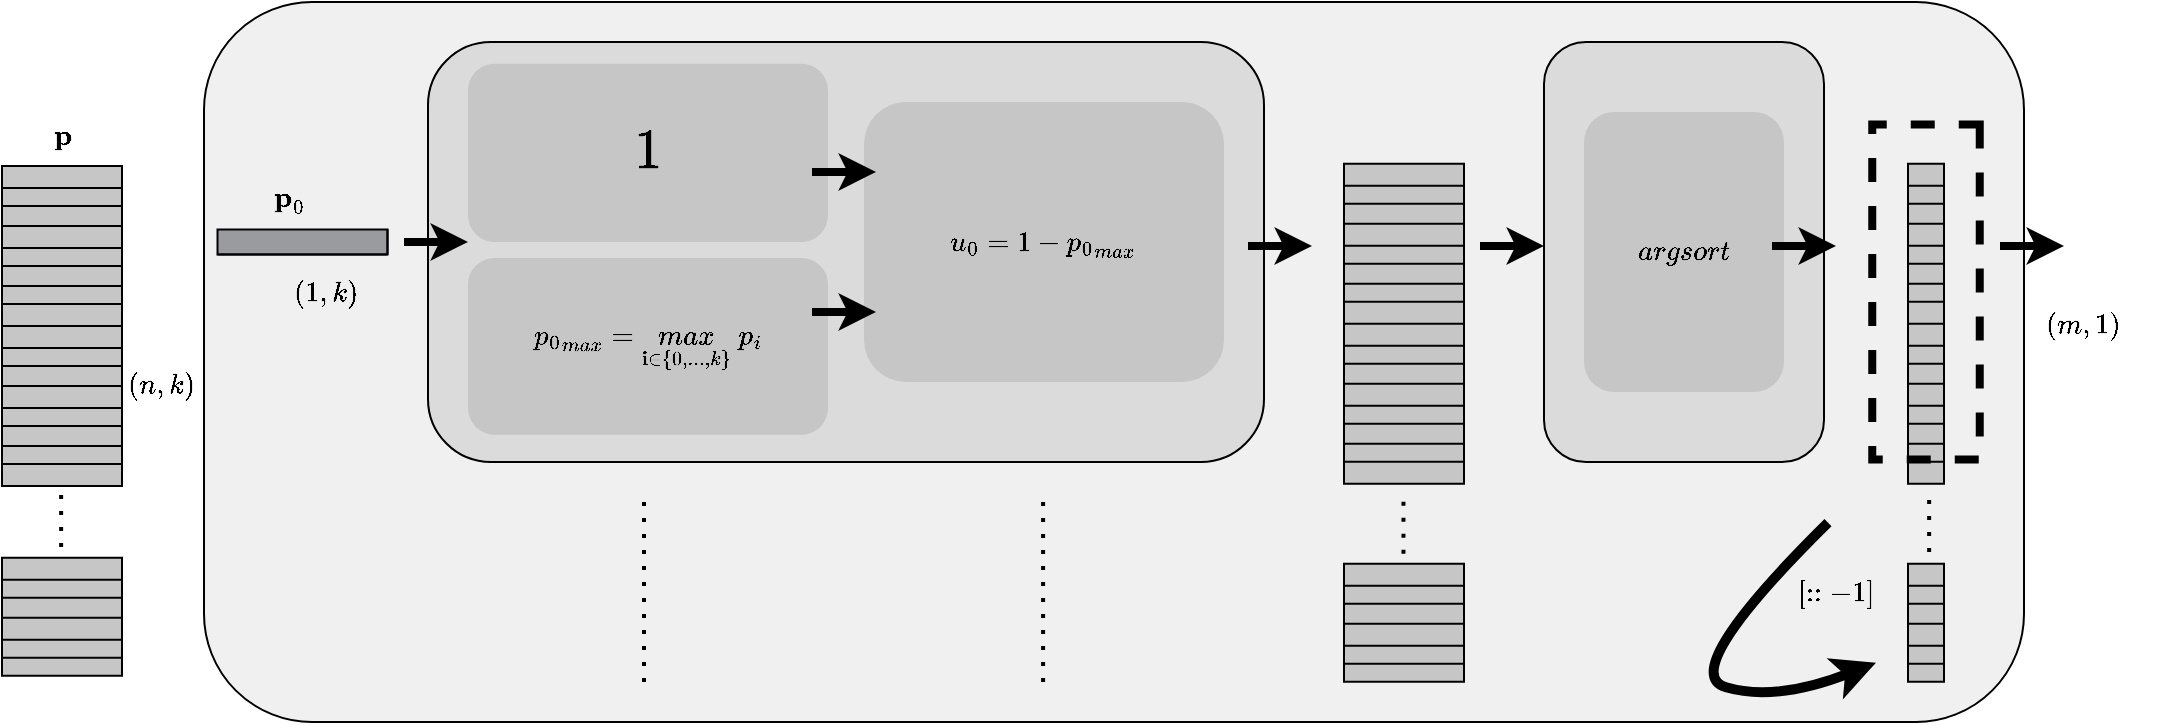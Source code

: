 <mxfile version="24.8.4">
  <diagram name="Page-1" id="ykp_BIXuBFZgbCZ1GwIz">
    <mxGraphModel dx="2135" dy="134" grid="1" gridSize="10" guides="1" tooltips="1" connect="1" arrows="1" fold="1" page="1" pageScale="1" pageWidth="100" pageHeight="200" math="1" shadow="0">
      <root>
        <mxCell id="0" />
        <mxCell id="1" parent="0" />
        <mxCell id="WDnY_UIXsADcIeX3w84D-1" value="" style="rounded=1;whiteSpace=wrap;html=1;strokeWidth=1;fillColor=#F0F0F0;fontColor=#333333;strokeColor=#000000;" vertex="1" parent="1">
          <mxGeometry x="-936" y="410" width="910" height="360" as="geometry" />
        </mxCell>
        <mxCell id="WDnY_UIXsADcIeX3w84D-2" value="" style="rounded=1;whiteSpace=wrap;html=1;fillColor=#C6C6C7;rotation=0;strokeColor=none;" vertex="1" parent="1">
          <mxGeometry x="-816" y="440" width="202" height="190" as="geometry" />
        </mxCell>
        <mxCell id="WDnY_UIXsADcIeX3w84D-3" value="" style="rounded=1;whiteSpace=wrap;html=1;strokeWidth=1;fillColor=#DBDBDB;" vertex="1" parent="1">
          <mxGeometry x="-824" y="430" width="418" height="210" as="geometry" />
        </mxCell>
        <mxCell id="WDnY_UIXsADcIeX3w84D-4" value="" style="shape=cube;whiteSpace=wrap;html=1;boundedLbl=1;backgroundOutline=1;darkOpacity=0.05;darkOpacity2=0.1;size=0;flipH=1;fillColor=#9A9B9E;rotation=90;" vertex="1" parent="1">
          <mxGeometry x="-893" y="487.5" width="12.5" height="85" as="geometry" />
        </mxCell>
        <mxCell id="WDnY_UIXsADcIeX3w84D-5" value="&lt;font style=&quot;font-size: 12px;&quot;&gt;$$(1,k)$$&lt;/font&gt;" style="text;whiteSpace=wrap;html=1;" vertex="1" parent="1">
          <mxGeometry x="-893" y="530" width="40" height="50" as="geometry" />
        </mxCell>
        <mxCell id="WDnY_UIXsADcIeX3w84D-6" value="&lt;font style=&quot;font-size: 24px;&quot;&gt;$$1$$&lt;/font&gt;" style="rounded=1;whiteSpace=wrap;html=1;fillColor=#C6C6C7;rotation=0;strokeColor=none;" vertex="1" parent="1">
          <mxGeometry x="-804" y="440.82" width="180" height="89.18" as="geometry" />
        </mxCell>
        <mxCell id="WDnY_UIXsADcIeX3w84D-7" value="&lt;font style=&quot;font-size: 12px;&quot;&gt;$$\textbf{p}_0$$&lt;/font&gt;" style="text;whiteSpace=wrap;html=1;" vertex="1" parent="1">
          <mxGeometry x="-903.29" y="482" width="20.29" height="40" as="geometry" />
        </mxCell>
        <mxCell id="WDnY_UIXsADcIeX3w84D-8" value="$${p_0}_{max} = \underset{\textbf{i} \in \{0,...,k\}}{max} \hspace{1mm} p_i$$" style="rounded=1;whiteSpace=wrap;html=1;fillColor=#C6C6C7;rotation=0;strokeColor=none;" vertex="1" parent="1">
          <mxGeometry x="-804" y="538" width="180" height="88.36" as="geometry" />
        </mxCell>
        <mxCell id="WDnY_UIXsADcIeX3w84D-9" value="$$u_0 = 1 - {p_0}_{max}$$ " style="rounded=1;whiteSpace=wrap;html=1;fillColor=#C6C6C7;rotation=0;strokeColor=none;" vertex="1" parent="1">
          <mxGeometry x="-606" y="460" width="180" height="140" as="geometry" />
        </mxCell>
        <mxCell id="WDnY_UIXsADcIeX3w84D-10" value="" style="shape=table;startSize=0;container=1;collapsible=0;childLayout=tableLayout;fillColor=#C6C6C7;" vertex="1" parent="1">
          <mxGeometry x="-84" y="490.82" width="18" height="160" as="geometry" />
        </mxCell>
        <mxCell id="WDnY_UIXsADcIeX3w84D-11" value="" style="shape=tableRow;horizontal=0;startSize=0;swimlaneHead=0;swimlaneBody=0;strokeColor=inherit;top=0;left=0;bottom=0;right=0;collapsible=0;dropTarget=0;fillColor=none;points=[[0,0.5],[1,0.5]];portConstraint=eastwest;" vertex="1" parent="WDnY_UIXsADcIeX3w84D-10">
          <mxGeometry width="18" height="11" as="geometry" />
        </mxCell>
        <mxCell id="WDnY_UIXsADcIeX3w84D-12" value="" style="shape=partialRectangle;html=1;whiteSpace=wrap;connectable=0;strokeColor=inherit;overflow=hidden;fillColor=none;top=0;left=0;bottom=0;right=0;pointerEvents=1;" vertex="1" parent="WDnY_UIXsADcIeX3w84D-11">
          <mxGeometry width="18" height="11" as="geometry">
            <mxRectangle width="18" height="11" as="alternateBounds" />
          </mxGeometry>
        </mxCell>
        <mxCell id="WDnY_UIXsADcIeX3w84D-13" value="" style="shape=tableRow;horizontal=0;startSize=0;swimlaneHead=0;swimlaneBody=0;strokeColor=inherit;top=0;left=0;bottom=0;right=0;collapsible=0;dropTarget=0;fillColor=none;points=[[0,0.5],[1,0.5]];portConstraint=eastwest;" vertex="1" parent="WDnY_UIXsADcIeX3w84D-10">
          <mxGeometry y="11" width="18" height="9" as="geometry" />
        </mxCell>
        <mxCell id="WDnY_UIXsADcIeX3w84D-14" value="" style="shape=partialRectangle;html=1;whiteSpace=wrap;connectable=0;strokeColor=inherit;overflow=hidden;fillColor=none;top=0;left=0;bottom=0;right=0;pointerEvents=1;" vertex="1" parent="WDnY_UIXsADcIeX3w84D-13">
          <mxGeometry width="18" height="9" as="geometry">
            <mxRectangle width="18" height="9" as="alternateBounds" />
          </mxGeometry>
        </mxCell>
        <mxCell id="WDnY_UIXsADcIeX3w84D-15" value="" style="shape=tableRow;horizontal=0;startSize=0;swimlaneHead=0;swimlaneBody=0;strokeColor=inherit;top=0;left=0;bottom=0;right=0;collapsible=0;dropTarget=0;fillColor=none;points=[[0,0.5],[1,0.5]];portConstraint=eastwest;" vertex="1" parent="WDnY_UIXsADcIeX3w84D-10">
          <mxGeometry y="20" width="18" height="10" as="geometry" />
        </mxCell>
        <mxCell id="WDnY_UIXsADcIeX3w84D-16" value="" style="shape=partialRectangle;html=1;whiteSpace=wrap;connectable=0;strokeColor=inherit;overflow=hidden;fillColor=none;top=0;left=0;bottom=0;right=0;pointerEvents=1;" vertex="1" parent="WDnY_UIXsADcIeX3w84D-15">
          <mxGeometry width="18" height="10" as="geometry">
            <mxRectangle width="18" height="10" as="alternateBounds" />
          </mxGeometry>
        </mxCell>
        <mxCell id="WDnY_UIXsADcIeX3w84D-17" value="" style="shape=tableRow;horizontal=0;startSize=0;swimlaneHead=0;swimlaneBody=0;strokeColor=inherit;top=0;left=0;bottom=0;right=0;collapsible=0;dropTarget=0;fillColor=none;points=[[0,0.5],[1,0.5]];portConstraint=eastwest;" vertex="1" parent="WDnY_UIXsADcIeX3w84D-10">
          <mxGeometry y="30" width="18" height="11" as="geometry" />
        </mxCell>
        <mxCell id="WDnY_UIXsADcIeX3w84D-18" value="" style="shape=partialRectangle;html=1;whiteSpace=wrap;connectable=0;strokeColor=inherit;overflow=hidden;fillColor=none;top=0;left=0;bottom=0;right=0;pointerEvents=1;" vertex="1" parent="WDnY_UIXsADcIeX3w84D-17">
          <mxGeometry width="18" height="11" as="geometry">
            <mxRectangle width="18" height="11" as="alternateBounds" />
          </mxGeometry>
        </mxCell>
        <mxCell id="WDnY_UIXsADcIeX3w84D-19" value="" style="shape=tableRow;horizontal=0;startSize=0;swimlaneHead=0;swimlaneBody=0;strokeColor=inherit;top=0;left=0;bottom=0;right=0;collapsible=0;dropTarget=0;fillColor=none;points=[[0,0.5],[1,0.5]];portConstraint=eastwest;" vertex="1" parent="WDnY_UIXsADcIeX3w84D-10">
          <mxGeometry y="41" width="18" height="9" as="geometry" />
        </mxCell>
        <mxCell id="WDnY_UIXsADcIeX3w84D-20" value="" style="shape=partialRectangle;html=1;whiteSpace=wrap;connectable=0;strokeColor=inherit;overflow=hidden;fillColor=none;top=0;left=0;bottom=0;right=0;pointerEvents=1;" vertex="1" parent="WDnY_UIXsADcIeX3w84D-19">
          <mxGeometry width="18" height="9" as="geometry">
            <mxRectangle width="18" height="9" as="alternateBounds" />
          </mxGeometry>
        </mxCell>
        <mxCell id="WDnY_UIXsADcIeX3w84D-21" value="" style="shape=tableRow;horizontal=0;startSize=0;swimlaneHead=0;swimlaneBody=0;strokeColor=inherit;top=0;left=0;bottom=0;right=0;collapsible=0;dropTarget=0;fillColor=none;points=[[0,0.5],[1,0.5]];portConstraint=eastwest;" vertex="1" parent="WDnY_UIXsADcIeX3w84D-10">
          <mxGeometry y="50" width="18" height="10" as="geometry" />
        </mxCell>
        <mxCell id="WDnY_UIXsADcIeX3w84D-22" value="" style="shape=partialRectangle;html=1;whiteSpace=wrap;connectable=0;strokeColor=inherit;overflow=hidden;fillColor=none;top=0;left=0;bottom=0;right=0;pointerEvents=1;" vertex="1" parent="WDnY_UIXsADcIeX3w84D-21">
          <mxGeometry width="18" height="10" as="geometry">
            <mxRectangle width="18" height="10" as="alternateBounds" />
          </mxGeometry>
        </mxCell>
        <mxCell id="WDnY_UIXsADcIeX3w84D-23" value="" style="shape=tableRow;horizontal=0;startSize=0;swimlaneHead=0;swimlaneBody=0;strokeColor=inherit;top=0;left=0;bottom=0;right=0;collapsible=0;dropTarget=0;fillColor=none;points=[[0,0.5],[1,0.5]];portConstraint=eastwest;" vertex="1" parent="WDnY_UIXsADcIeX3w84D-10">
          <mxGeometry y="60" width="18" height="9" as="geometry" />
        </mxCell>
        <mxCell id="WDnY_UIXsADcIeX3w84D-24" value="" style="shape=partialRectangle;html=1;whiteSpace=wrap;connectable=0;strokeColor=inherit;overflow=hidden;fillColor=none;top=0;left=0;bottom=0;right=0;pointerEvents=1;" vertex="1" parent="WDnY_UIXsADcIeX3w84D-23">
          <mxGeometry width="18" height="9" as="geometry">
            <mxRectangle width="18" height="9" as="alternateBounds" />
          </mxGeometry>
        </mxCell>
        <mxCell id="WDnY_UIXsADcIeX3w84D-25" value="" style="shape=tableRow;horizontal=0;startSize=0;swimlaneHead=0;swimlaneBody=0;strokeColor=inherit;top=0;left=0;bottom=0;right=0;collapsible=0;dropTarget=0;fillColor=none;points=[[0,0.5],[1,0.5]];portConstraint=eastwest;" vertex="1" parent="WDnY_UIXsADcIeX3w84D-10">
          <mxGeometry y="69" width="18" height="11" as="geometry" />
        </mxCell>
        <mxCell id="WDnY_UIXsADcIeX3w84D-26" value="" style="shape=partialRectangle;html=1;whiteSpace=wrap;connectable=0;strokeColor=inherit;overflow=hidden;fillColor=none;top=0;left=0;bottom=0;right=0;pointerEvents=1;" vertex="1" parent="WDnY_UIXsADcIeX3w84D-25">
          <mxGeometry width="18" height="11" as="geometry">
            <mxRectangle width="18" height="11" as="alternateBounds" />
          </mxGeometry>
        </mxCell>
        <mxCell id="WDnY_UIXsADcIeX3w84D-27" value="" style="shape=tableRow;horizontal=0;startSize=0;swimlaneHead=0;swimlaneBody=0;strokeColor=inherit;top=0;left=0;bottom=0;right=0;collapsible=0;dropTarget=0;fillColor=none;points=[[0,0.5],[1,0.5]];portConstraint=eastwest;" vertex="1" parent="WDnY_UIXsADcIeX3w84D-10">
          <mxGeometry y="80" width="18" height="11" as="geometry" />
        </mxCell>
        <mxCell id="WDnY_UIXsADcIeX3w84D-28" value="" style="shape=partialRectangle;html=1;whiteSpace=wrap;connectable=0;strokeColor=inherit;overflow=hidden;fillColor=none;top=0;left=0;bottom=0;right=0;pointerEvents=1;" vertex="1" parent="WDnY_UIXsADcIeX3w84D-27">
          <mxGeometry width="18" height="11" as="geometry">
            <mxRectangle width="18" height="11" as="alternateBounds" />
          </mxGeometry>
        </mxCell>
        <mxCell id="WDnY_UIXsADcIeX3w84D-29" value="" style="shape=tableRow;horizontal=0;startSize=0;swimlaneHead=0;swimlaneBody=0;strokeColor=inherit;top=0;left=0;bottom=0;right=0;collapsible=0;dropTarget=0;fillColor=none;points=[[0,0.5],[1,0.5]];portConstraint=eastwest;" vertex="1" parent="WDnY_UIXsADcIeX3w84D-10">
          <mxGeometry y="91" width="18" height="9" as="geometry" />
        </mxCell>
        <mxCell id="WDnY_UIXsADcIeX3w84D-30" value="" style="shape=partialRectangle;html=1;whiteSpace=wrap;connectable=0;strokeColor=inherit;overflow=hidden;fillColor=none;top=0;left=0;bottom=0;right=0;pointerEvents=1;" vertex="1" parent="WDnY_UIXsADcIeX3w84D-29">
          <mxGeometry width="18" height="9" as="geometry">
            <mxRectangle width="18" height="9" as="alternateBounds" />
          </mxGeometry>
        </mxCell>
        <mxCell id="WDnY_UIXsADcIeX3w84D-31" value="" style="shape=tableRow;horizontal=0;startSize=0;swimlaneHead=0;swimlaneBody=0;strokeColor=inherit;top=0;left=0;bottom=0;right=0;collapsible=0;dropTarget=0;fillColor=none;points=[[0,0.5],[1,0.5]];portConstraint=eastwest;" vertex="1" parent="WDnY_UIXsADcIeX3w84D-10">
          <mxGeometry y="100" width="18" height="10" as="geometry" />
        </mxCell>
        <mxCell id="WDnY_UIXsADcIeX3w84D-32" value="" style="shape=partialRectangle;html=1;whiteSpace=wrap;connectable=0;strokeColor=inherit;overflow=hidden;fillColor=none;top=0;left=0;bottom=0;right=0;pointerEvents=1;" vertex="1" parent="WDnY_UIXsADcIeX3w84D-31">
          <mxGeometry width="18" height="10" as="geometry">
            <mxRectangle width="18" height="10" as="alternateBounds" />
          </mxGeometry>
        </mxCell>
        <mxCell id="WDnY_UIXsADcIeX3w84D-33" value="" style="shape=tableRow;horizontal=0;startSize=0;swimlaneHead=0;swimlaneBody=0;strokeColor=inherit;top=0;left=0;bottom=0;right=0;collapsible=0;dropTarget=0;fillColor=none;points=[[0,0.5],[1,0.5]];portConstraint=eastwest;" vertex="1" parent="WDnY_UIXsADcIeX3w84D-10">
          <mxGeometry y="110" width="18" height="11" as="geometry" />
        </mxCell>
        <mxCell id="WDnY_UIXsADcIeX3w84D-34" value="" style="shape=partialRectangle;html=1;whiteSpace=wrap;connectable=0;strokeColor=inherit;overflow=hidden;fillColor=none;top=0;left=0;bottom=0;right=0;pointerEvents=1;" vertex="1" parent="WDnY_UIXsADcIeX3w84D-33">
          <mxGeometry width="18" height="11" as="geometry">
            <mxRectangle width="18" height="11" as="alternateBounds" />
          </mxGeometry>
        </mxCell>
        <mxCell id="WDnY_UIXsADcIeX3w84D-35" value="" style="shape=tableRow;horizontal=0;startSize=0;swimlaneHead=0;swimlaneBody=0;strokeColor=inherit;top=0;left=0;bottom=0;right=0;collapsible=0;dropTarget=0;fillColor=none;points=[[0,0.5],[1,0.5]];portConstraint=eastwest;" vertex="1" parent="WDnY_UIXsADcIeX3w84D-10">
          <mxGeometry y="121" width="18" height="9" as="geometry" />
        </mxCell>
        <mxCell id="WDnY_UIXsADcIeX3w84D-36" value="" style="shape=partialRectangle;html=1;whiteSpace=wrap;connectable=0;strokeColor=inherit;overflow=hidden;fillColor=none;top=0;left=0;bottom=0;right=0;pointerEvents=1;" vertex="1" parent="WDnY_UIXsADcIeX3w84D-35">
          <mxGeometry width="18" height="9" as="geometry">
            <mxRectangle width="18" height="9" as="alternateBounds" />
          </mxGeometry>
        </mxCell>
        <mxCell id="WDnY_UIXsADcIeX3w84D-37" value="" style="shape=tableRow;horizontal=0;startSize=0;swimlaneHead=0;swimlaneBody=0;strokeColor=inherit;top=0;left=0;bottom=0;right=0;collapsible=0;dropTarget=0;fillColor=none;points=[[0,0.5],[1,0.5]];portConstraint=eastwest;" vertex="1" parent="WDnY_UIXsADcIeX3w84D-10">
          <mxGeometry y="130" width="18" height="10" as="geometry" />
        </mxCell>
        <mxCell id="WDnY_UIXsADcIeX3w84D-38" value="" style="shape=partialRectangle;html=1;whiteSpace=wrap;connectable=0;strokeColor=inherit;overflow=hidden;fillColor=none;top=0;left=0;bottom=0;right=0;pointerEvents=1;" vertex="1" parent="WDnY_UIXsADcIeX3w84D-37">
          <mxGeometry width="18" height="10" as="geometry">
            <mxRectangle width="18" height="10" as="alternateBounds" />
          </mxGeometry>
        </mxCell>
        <mxCell id="WDnY_UIXsADcIeX3w84D-39" value="" style="shape=tableRow;horizontal=0;startSize=0;swimlaneHead=0;swimlaneBody=0;strokeColor=inherit;top=0;left=0;bottom=0;right=0;collapsible=0;dropTarget=0;fillColor=none;points=[[0,0.5],[1,0.5]];portConstraint=eastwest;" vertex="1" parent="WDnY_UIXsADcIeX3w84D-10">
          <mxGeometry y="140" width="18" height="9" as="geometry" />
        </mxCell>
        <mxCell id="WDnY_UIXsADcIeX3w84D-40" value="" style="shape=partialRectangle;html=1;whiteSpace=wrap;connectable=0;strokeColor=inherit;overflow=hidden;fillColor=none;top=0;left=0;bottom=0;right=0;pointerEvents=1;" vertex="1" parent="WDnY_UIXsADcIeX3w84D-39">
          <mxGeometry width="18" height="9" as="geometry">
            <mxRectangle width="18" height="9" as="alternateBounds" />
          </mxGeometry>
        </mxCell>
        <mxCell id="WDnY_UIXsADcIeX3w84D-41" value="" style="shape=tableRow;horizontal=0;startSize=0;swimlaneHead=0;swimlaneBody=0;strokeColor=inherit;top=0;left=0;bottom=0;right=0;collapsible=0;dropTarget=0;fillColor=none;points=[[0,0.5],[1,0.5]];portConstraint=eastwest;" vertex="1" parent="WDnY_UIXsADcIeX3w84D-10">
          <mxGeometry y="149" width="18" height="11" as="geometry" />
        </mxCell>
        <mxCell id="WDnY_UIXsADcIeX3w84D-42" value="" style="shape=partialRectangle;html=1;whiteSpace=wrap;connectable=0;strokeColor=inherit;overflow=hidden;fillColor=none;top=0;left=0;bottom=0;right=0;pointerEvents=1;" vertex="1" parent="WDnY_UIXsADcIeX3w84D-41">
          <mxGeometry width="18" height="11" as="geometry">
            <mxRectangle width="18" height="11" as="alternateBounds" />
          </mxGeometry>
        </mxCell>
        <mxCell id="WDnY_UIXsADcIeX3w84D-43" value="" style="endArrow=none;dashed=1;html=1;dashPattern=1 3;strokeWidth=2;rounded=0;" edge="1" parent="1">
          <mxGeometry width="50" height="50" relative="1" as="geometry">
            <mxPoint x="-73.43" y="685" as="sourcePoint" />
            <mxPoint x="-73.43" y="655" as="targetPoint" />
          </mxGeometry>
        </mxCell>
        <mxCell id="WDnY_UIXsADcIeX3w84D-44" value="" style="shape=table;startSize=0;container=1;collapsible=0;childLayout=tableLayout;fillColor=#C6C6C7;" vertex="1" parent="1">
          <mxGeometry x="-366" y="690.82" width="60" height="59" as="geometry" />
        </mxCell>
        <mxCell id="WDnY_UIXsADcIeX3w84D-45" value="" style="shape=tableRow;horizontal=0;startSize=0;swimlaneHead=0;swimlaneBody=0;strokeColor=inherit;top=0;left=0;bottom=0;right=0;collapsible=0;dropTarget=0;fillColor=none;points=[[0,0.5],[1,0.5]];portConstraint=eastwest;" vertex="1" parent="WDnY_UIXsADcIeX3w84D-44">
          <mxGeometry width="60" height="11" as="geometry" />
        </mxCell>
        <mxCell id="WDnY_UIXsADcIeX3w84D-46" value="" style="shape=partialRectangle;html=1;whiteSpace=wrap;connectable=0;strokeColor=inherit;overflow=hidden;fillColor=none;top=0;left=0;bottom=0;right=0;pointerEvents=1;" vertex="1" parent="WDnY_UIXsADcIeX3w84D-45">
          <mxGeometry width="60" height="11" as="geometry">
            <mxRectangle width="60" height="11" as="alternateBounds" />
          </mxGeometry>
        </mxCell>
        <mxCell id="WDnY_UIXsADcIeX3w84D-47" value="" style="shape=tableRow;horizontal=0;startSize=0;swimlaneHead=0;swimlaneBody=0;strokeColor=inherit;top=0;left=0;bottom=0;right=0;collapsible=0;dropTarget=0;fillColor=none;points=[[0,0.5],[1,0.5]];portConstraint=eastwest;" vertex="1" parent="WDnY_UIXsADcIeX3w84D-44">
          <mxGeometry y="11" width="60" height="9" as="geometry" />
        </mxCell>
        <mxCell id="WDnY_UIXsADcIeX3w84D-48" value="" style="shape=partialRectangle;html=1;whiteSpace=wrap;connectable=0;strokeColor=inherit;overflow=hidden;fillColor=none;top=0;left=0;bottom=0;right=0;pointerEvents=1;" vertex="1" parent="WDnY_UIXsADcIeX3w84D-47">
          <mxGeometry width="60" height="9" as="geometry">
            <mxRectangle width="60" height="9" as="alternateBounds" />
          </mxGeometry>
        </mxCell>
        <mxCell id="WDnY_UIXsADcIeX3w84D-49" value="" style="shape=tableRow;horizontal=0;startSize=0;swimlaneHead=0;swimlaneBody=0;strokeColor=inherit;top=0;left=0;bottom=0;right=0;collapsible=0;dropTarget=0;fillColor=none;points=[[0,0.5],[1,0.5]];portConstraint=eastwest;" vertex="1" parent="WDnY_UIXsADcIeX3w84D-44">
          <mxGeometry y="20" width="60" height="10" as="geometry" />
        </mxCell>
        <mxCell id="WDnY_UIXsADcIeX3w84D-50" value="" style="shape=partialRectangle;html=1;whiteSpace=wrap;connectable=0;strokeColor=inherit;overflow=hidden;fillColor=none;top=0;left=0;bottom=0;right=0;pointerEvents=1;" vertex="1" parent="WDnY_UIXsADcIeX3w84D-49">
          <mxGeometry width="60" height="10" as="geometry">
            <mxRectangle width="60" height="10" as="alternateBounds" />
          </mxGeometry>
        </mxCell>
        <mxCell id="WDnY_UIXsADcIeX3w84D-51" value="" style="shape=tableRow;horizontal=0;startSize=0;swimlaneHead=0;swimlaneBody=0;strokeColor=inherit;top=0;left=0;bottom=0;right=0;collapsible=0;dropTarget=0;fillColor=none;points=[[0,0.5],[1,0.5]];portConstraint=eastwest;" vertex="1" parent="WDnY_UIXsADcIeX3w84D-44">
          <mxGeometry y="30" width="60" height="11" as="geometry" />
        </mxCell>
        <mxCell id="WDnY_UIXsADcIeX3w84D-52" value="" style="shape=partialRectangle;html=1;whiteSpace=wrap;connectable=0;strokeColor=inherit;overflow=hidden;fillColor=none;top=0;left=0;bottom=0;right=0;pointerEvents=1;" vertex="1" parent="WDnY_UIXsADcIeX3w84D-51">
          <mxGeometry width="60" height="11" as="geometry">
            <mxRectangle width="60" height="11" as="alternateBounds" />
          </mxGeometry>
        </mxCell>
        <mxCell id="WDnY_UIXsADcIeX3w84D-53" value="" style="shape=tableRow;horizontal=0;startSize=0;swimlaneHead=0;swimlaneBody=0;strokeColor=inherit;top=0;left=0;bottom=0;right=0;collapsible=0;dropTarget=0;fillColor=none;points=[[0,0.5],[1,0.5]];portConstraint=eastwest;" vertex="1" parent="WDnY_UIXsADcIeX3w84D-44">
          <mxGeometry y="41" width="60" height="9" as="geometry" />
        </mxCell>
        <mxCell id="WDnY_UIXsADcIeX3w84D-54" value="" style="shape=partialRectangle;html=1;whiteSpace=wrap;connectable=0;strokeColor=inherit;overflow=hidden;fillColor=none;top=0;left=0;bottom=0;right=0;pointerEvents=1;" vertex="1" parent="WDnY_UIXsADcIeX3w84D-53">
          <mxGeometry width="60" height="9" as="geometry">
            <mxRectangle width="60" height="9" as="alternateBounds" />
          </mxGeometry>
        </mxCell>
        <mxCell id="WDnY_UIXsADcIeX3w84D-55" value="" style="shape=tableRow;horizontal=0;startSize=0;swimlaneHead=0;swimlaneBody=0;strokeColor=inherit;top=0;left=0;bottom=0;right=0;collapsible=0;dropTarget=0;fillColor=none;points=[[0,0.5],[1,0.5]];portConstraint=eastwest;" vertex="1" parent="WDnY_UIXsADcIeX3w84D-44">
          <mxGeometry y="50" width="60" height="9" as="geometry" />
        </mxCell>
        <mxCell id="WDnY_UIXsADcIeX3w84D-56" value="" style="shape=partialRectangle;html=1;whiteSpace=wrap;connectable=0;strokeColor=inherit;overflow=hidden;fillColor=none;top=0;left=0;bottom=0;right=0;pointerEvents=1;" vertex="1" parent="WDnY_UIXsADcIeX3w84D-55">
          <mxGeometry width="60" height="9" as="geometry">
            <mxRectangle width="60" height="9" as="alternateBounds" />
          </mxGeometry>
        </mxCell>
        <mxCell id="WDnY_UIXsADcIeX3w84D-57" value="" style="endArrow=none;dashed=1;html=1;dashPattern=1 3;strokeWidth=2;rounded=0;" edge="1" parent="1">
          <mxGeometry width="50" height="50" relative="1" as="geometry">
            <mxPoint x="-716" y="750" as="sourcePoint" />
            <mxPoint x="-716" y="660" as="targetPoint" />
          </mxGeometry>
        </mxCell>
        <mxCell id="WDnY_UIXsADcIeX3w84D-58" value="" style="endArrow=none;dashed=1;html=1;dashPattern=1 3;strokeWidth=2;rounded=0;" edge="1" parent="1">
          <mxGeometry width="50" height="50" relative="1" as="geometry">
            <mxPoint x="-516.45" y="750" as="sourcePoint" />
            <mxPoint x="-516.45" y="660" as="targetPoint" />
          </mxGeometry>
        </mxCell>
        <mxCell id="WDnY_UIXsADcIeX3w84D-59" value="" style="rounded=1;whiteSpace=wrap;html=1;strokeWidth=1;fillColor=#DBDBDB;" vertex="1" parent="1">
          <mxGeometry x="-266" y="430" width="140" height="210" as="geometry" />
        </mxCell>
        <mxCell id="WDnY_UIXsADcIeX3w84D-60" value="$$argsort$$ " style="rounded=1;whiteSpace=wrap;html=1;fillColor=#C6C6C7;rotation=0;strokeColor=none;" vertex="1" parent="1">
          <mxGeometry x="-246" y="465" width="100" height="140" as="geometry" />
        </mxCell>
        <mxCell id="WDnY_UIXsADcIeX3w84D-61" value="" style="shape=table;startSize=0;container=1;collapsible=0;childLayout=tableLayout;fillColor=#C6C6C7;" vertex="1" parent="1">
          <mxGeometry x="-366" y="490.82" width="60" height="160" as="geometry" />
        </mxCell>
        <mxCell id="WDnY_UIXsADcIeX3w84D-62" value="" style="shape=tableRow;horizontal=0;startSize=0;swimlaneHead=0;swimlaneBody=0;strokeColor=inherit;top=0;left=0;bottom=0;right=0;collapsible=0;dropTarget=0;fillColor=none;points=[[0,0.5],[1,0.5]];portConstraint=eastwest;" vertex="1" parent="WDnY_UIXsADcIeX3w84D-61">
          <mxGeometry width="60" height="11" as="geometry" />
        </mxCell>
        <mxCell id="WDnY_UIXsADcIeX3w84D-63" value="" style="shape=partialRectangle;html=1;whiteSpace=wrap;connectable=0;strokeColor=inherit;overflow=hidden;fillColor=none;top=0;left=0;bottom=0;right=0;pointerEvents=1;" vertex="1" parent="WDnY_UIXsADcIeX3w84D-62">
          <mxGeometry width="60" height="11" as="geometry">
            <mxRectangle width="60" height="11" as="alternateBounds" />
          </mxGeometry>
        </mxCell>
        <mxCell id="WDnY_UIXsADcIeX3w84D-64" value="" style="shape=tableRow;horizontal=0;startSize=0;swimlaneHead=0;swimlaneBody=0;strokeColor=inherit;top=0;left=0;bottom=0;right=0;collapsible=0;dropTarget=0;fillColor=none;points=[[0,0.5],[1,0.5]];portConstraint=eastwest;" vertex="1" parent="WDnY_UIXsADcIeX3w84D-61">
          <mxGeometry y="11" width="60" height="9" as="geometry" />
        </mxCell>
        <mxCell id="WDnY_UIXsADcIeX3w84D-65" value="" style="shape=partialRectangle;html=1;whiteSpace=wrap;connectable=0;strokeColor=inherit;overflow=hidden;fillColor=none;top=0;left=0;bottom=0;right=0;pointerEvents=1;" vertex="1" parent="WDnY_UIXsADcIeX3w84D-64">
          <mxGeometry width="60" height="9" as="geometry">
            <mxRectangle width="60" height="9" as="alternateBounds" />
          </mxGeometry>
        </mxCell>
        <mxCell id="WDnY_UIXsADcIeX3w84D-66" value="" style="shape=tableRow;horizontal=0;startSize=0;swimlaneHead=0;swimlaneBody=0;strokeColor=inherit;top=0;left=0;bottom=0;right=0;collapsible=0;dropTarget=0;fillColor=none;points=[[0,0.5],[1,0.5]];portConstraint=eastwest;" vertex="1" parent="WDnY_UIXsADcIeX3w84D-61">
          <mxGeometry y="20" width="60" height="10" as="geometry" />
        </mxCell>
        <mxCell id="WDnY_UIXsADcIeX3w84D-67" value="" style="shape=partialRectangle;html=1;whiteSpace=wrap;connectable=0;strokeColor=inherit;overflow=hidden;fillColor=none;top=0;left=0;bottom=0;right=0;pointerEvents=1;" vertex="1" parent="WDnY_UIXsADcIeX3w84D-66">
          <mxGeometry width="60" height="10" as="geometry">
            <mxRectangle width="60" height="10" as="alternateBounds" />
          </mxGeometry>
        </mxCell>
        <mxCell id="WDnY_UIXsADcIeX3w84D-68" value="" style="shape=tableRow;horizontal=0;startSize=0;swimlaneHead=0;swimlaneBody=0;strokeColor=inherit;top=0;left=0;bottom=0;right=0;collapsible=0;dropTarget=0;fillColor=none;points=[[0,0.5],[1,0.5]];portConstraint=eastwest;" vertex="1" parent="WDnY_UIXsADcIeX3w84D-61">
          <mxGeometry y="30" width="60" height="11" as="geometry" />
        </mxCell>
        <mxCell id="WDnY_UIXsADcIeX3w84D-69" value="" style="shape=partialRectangle;html=1;whiteSpace=wrap;connectable=0;strokeColor=inherit;overflow=hidden;fillColor=none;top=0;left=0;bottom=0;right=0;pointerEvents=1;" vertex="1" parent="WDnY_UIXsADcIeX3w84D-68">
          <mxGeometry width="60" height="11" as="geometry">
            <mxRectangle width="60" height="11" as="alternateBounds" />
          </mxGeometry>
        </mxCell>
        <mxCell id="WDnY_UIXsADcIeX3w84D-70" value="" style="shape=tableRow;horizontal=0;startSize=0;swimlaneHead=0;swimlaneBody=0;strokeColor=inherit;top=0;left=0;bottom=0;right=0;collapsible=0;dropTarget=0;fillColor=none;points=[[0,0.5],[1,0.5]];portConstraint=eastwest;" vertex="1" parent="WDnY_UIXsADcIeX3w84D-61">
          <mxGeometry y="41" width="60" height="9" as="geometry" />
        </mxCell>
        <mxCell id="WDnY_UIXsADcIeX3w84D-71" value="" style="shape=partialRectangle;html=1;whiteSpace=wrap;connectable=0;strokeColor=inherit;overflow=hidden;fillColor=none;top=0;left=0;bottom=0;right=0;pointerEvents=1;" vertex="1" parent="WDnY_UIXsADcIeX3w84D-70">
          <mxGeometry width="60" height="9" as="geometry">
            <mxRectangle width="60" height="9" as="alternateBounds" />
          </mxGeometry>
        </mxCell>
        <mxCell id="WDnY_UIXsADcIeX3w84D-72" value="" style="shape=tableRow;horizontal=0;startSize=0;swimlaneHead=0;swimlaneBody=0;strokeColor=inherit;top=0;left=0;bottom=0;right=0;collapsible=0;dropTarget=0;fillColor=none;points=[[0,0.5],[1,0.5]];portConstraint=eastwest;" vertex="1" parent="WDnY_UIXsADcIeX3w84D-61">
          <mxGeometry y="50" width="60" height="10" as="geometry" />
        </mxCell>
        <mxCell id="WDnY_UIXsADcIeX3w84D-73" value="" style="shape=partialRectangle;html=1;whiteSpace=wrap;connectable=0;strokeColor=inherit;overflow=hidden;fillColor=none;top=0;left=0;bottom=0;right=0;pointerEvents=1;" vertex="1" parent="WDnY_UIXsADcIeX3w84D-72">
          <mxGeometry width="60" height="10" as="geometry">
            <mxRectangle width="60" height="10" as="alternateBounds" />
          </mxGeometry>
        </mxCell>
        <mxCell id="WDnY_UIXsADcIeX3w84D-74" value="" style="shape=tableRow;horizontal=0;startSize=0;swimlaneHead=0;swimlaneBody=0;strokeColor=inherit;top=0;left=0;bottom=0;right=0;collapsible=0;dropTarget=0;fillColor=none;points=[[0,0.5],[1,0.5]];portConstraint=eastwest;" vertex="1" parent="WDnY_UIXsADcIeX3w84D-61">
          <mxGeometry y="60" width="60" height="9" as="geometry" />
        </mxCell>
        <mxCell id="WDnY_UIXsADcIeX3w84D-75" value="" style="shape=partialRectangle;html=1;whiteSpace=wrap;connectable=0;strokeColor=inherit;overflow=hidden;fillColor=none;top=0;left=0;bottom=0;right=0;pointerEvents=1;" vertex="1" parent="WDnY_UIXsADcIeX3w84D-74">
          <mxGeometry width="60" height="9" as="geometry">
            <mxRectangle width="60" height="9" as="alternateBounds" />
          </mxGeometry>
        </mxCell>
        <mxCell id="WDnY_UIXsADcIeX3w84D-76" value="" style="shape=tableRow;horizontal=0;startSize=0;swimlaneHead=0;swimlaneBody=0;strokeColor=inherit;top=0;left=0;bottom=0;right=0;collapsible=0;dropTarget=0;fillColor=none;points=[[0,0.5],[1,0.5]];portConstraint=eastwest;" vertex="1" parent="WDnY_UIXsADcIeX3w84D-61">
          <mxGeometry y="69" width="60" height="11" as="geometry" />
        </mxCell>
        <mxCell id="WDnY_UIXsADcIeX3w84D-77" value="" style="shape=partialRectangle;html=1;whiteSpace=wrap;connectable=0;strokeColor=inherit;overflow=hidden;fillColor=none;top=0;left=0;bottom=0;right=0;pointerEvents=1;" vertex="1" parent="WDnY_UIXsADcIeX3w84D-76">
          <mxGeometry width="60" height="11" as="geometry">
            <mxRectangle width="60" height="11" as="alternateBounds" />
          </mxGeometry>
        </mxCell>
        <mxCell id="WDnY_UIXsADcIeX3w84D-78" value="" style="shape=tableRow;horizontal=0;startSize=0;swimlaneHead=0;swimlaneBody=0;strokeColor=inherit;top=0;left=0;bottom=0;right=0;collapsible=0;dropTarget=0;fillColor=none;points=[[0,0.5],[1,0.5]];portConstraint=eastwest;" vertex="1" parent="WDnY_UIXsADcIeX3w84D-61">
          <mxGeometry y="80" width="60" height="11" as="geometry" />
        </mxCell>
        <mxCell id="WDnY_UIXsADcIeX3w84D-79" value="" style="shape=partialRectangle;html=1;whiteSpace=wrap;connectable=0;strokeColor=inherit;overflow=hidden;fillColor=none;top=0;left=0;bottom=0;right=0;pointerEvents=1;" vertex="1" parent="WDnY_UIXsADcIeX3w84D-78">
          <mxGeometry width="60" height="11" as="geometry">
            <mxRectangle width="60" height="11" as="alternateBounds" />
          </mxGeometry>
        </mxCell>
        <mxCell id="WDnY_UIXsADcIeX3w84D-80" value="" style="shape=tableRow;horizontal=0;startSize=0;swimlaneHead=0;swimlaneBody=0;strokeColor=inherit;top=0;left=0;bottom=0;right=0;collapsible=0;dropTarget=0;fillColor=none;points=[[0,0.5],[1,0.5]];portConstraint=eastwest;" vertex="1" parent="WDnY_UIXsADcIeX3w84D-61">
          <mxGeometry y="91" width="60" height="9" as="geometry" />
        </mxCell>
        <mxCell id="WDnY_UIXsADcIeX3w84D-81" value="" style="shape=partialRectangle;html=1;whiteSpace=wrap;connectable=0;strokeColor=inherit;overflow=hidden;fillColor=none;top=0;left=0;bottom=0;right=0;pointerEvents=1;" vertex="1" parent="WDnY_UIXsADcIeX3w84D-80">
          <mxGeometry width="60" height="9" as="geometry">
            <mxRectangle width="60" height="9" as="alternateBounds" />
          </mxGeometry>
        </mxCell>
        <mxCell id="WDnY_UIXsADcIeX3w84D-82" value="" style="shape=tableRow;horizontal=0;startSize=0;swimlaneHead=0;swimlaneBody=0;strokeColor=inherit;top=0;left=0;bottom=0;right=0;collapsible=0;dropTarget=0;fillColor=none;points=[[0,0.5],[1,0.5]];portConstraint=eastwest;" vertex="1" parent="WDnY_UIXsADcIeX3w84D-61">
          <mxGeometry y="100" width="60" height="10" as="geometry" />
        </mxCell>
        <mxCell id="WDnY_UIXsADcIeX3w84D-83" value="" style="shape=partialRectangle;html=1;whiteSpace=wrap;connectable=0;strokeColor=inherit;overflow=hidden;fillColor=none;top=0;left=0;bottom=0;right=0;pointerEvents=1;" vertex="1" parent="WDnY_UIXsADcIeX3w84D-82">
          <mxGeometry width="60" height="10" as="geometry">
            <mxRectangle width="60" height="10" as="alternateBounds" />
          </mxGeometry>
        </mxCell>
        <mxCell id="WDnY_UIXsADcIeX3w84D-84" value="" style="shape=tableRow;horizontal=0;startSize=0;swimlaneHead=0;swimlaneBody=0;strokeColor=inherit;top=0;left=0;bottom=0;right=0;collapsible=0;dropTarget=0;fillColor=none;points=[[0,0.5],[1,0.5]];portConstraint=eastwest;" vertex="1" parent="WDnY_UIXsADcIeX3w84D-61">
          <mxGeometry y="110" width="60" height="11" as="geometry" />
        </mxCell>
        <mxCell id="WDnY_UIXsADcIeX3w84D-85" value="" style="shape=partialRectangle;html=1;whiteSpace=wrap;connectable=0;strokeColor=inherit;overflow=hidden;fillColor=none;top=0;left=0;bottom=0;right=0;pointerEvents=1;" vertex="1" parent="WDnY_UIXsADcIeX3w84D-84">
          <mxGeometry width="60" height="11" as="geometry">
            <mxRectangle width="60" height="11" as="alternateBounds" />
          </mxGeometry>
        </mxCell>
        <mxCell id="WDnY_UIXsADcIeX3w84D-86" value="" style="shape=tableRow;horizontal=0;startSize=0;swimlaneHead=0;swimlaneBody=0;strokeColor=inherit;top=0;left=0;bottom=0;right=0;collapsible=0;dropTarget=0;fillColor=none;points=[[0,0.5],[1,0.5]];portConstraint=eastwest;" vertex="1" parent="WDnY_UIXsADcIeX3w84D-61">
          <mxGeometry y="121" width="60" height="9" as="geometry" />
        </mxCell>
        <mxCell id="WDnY_UIXsADcIeX3w84D-87" value="" style="shape=partialRectangle;html=1;whiteSpace=wrap;connectable=0;strokeColor=inherit;overflow=hidden;fillColor=none;top=0;left=0;bottom=0;right=0;pointerEvents=1;" vertex="1" parent="WDnY_UIXsADcIeX3w84D-86">
          <mxGeometry width="60" height="9" as="geometry">
            <mxRectangle width="60" height="9" as="alternateBounds" />
          </mxGeometry>
        </mxCell>
        <mxCell id="WDnY_UIXsADcIeX3w84D-88" value="" style="shape=tableRow;horizontal=0;startSize=0;swimlaneHead=0;swimlaneBody=0;strokeColor=inherit;top=0;left=0;bottom=0;right=0;collapsible=0;dropTarget=0;fillColor=none;points=[[0,0.5],[1,0.5]];portConstraint=eastwest;" vertex="1" parent="WDnY_UIXsADcIeX3w84D-61">
          <mxGeometry y="130" width="60" height="10" as="geometry" />
        </mxCell>
        <mxCell id="WDnY_UIXsADcIeX3w84D-89" value="" style="shape=partialRectangle;html=1;whiteSpace=wrap;connectable=0;strokeColor=inherit;overflow=hidden;fillColor=none;top=0;left=0;bottom=0;right=0;pointerEvents=1;" vertex="1" parent="WDnY_UIXsADcIeX3w84D-88">
          <mxGeometry width="60" height="10" as="geometry">
            <mxRectangle width="60" height="10" as="alternateBounds" />
          </mxGeometry>
        </mxCell>
        <mxCell id="WDnY_UIXsADcIeX3w84D-90" value="" style="shape=tableRow;horizontal=0;startSize=0;swimlaneHead=0;swimlaneBody=0;strokeColor=inherit;top=0;left=0;bottom=0;right=0;collapsible=0;dropTarget=0;fillColor=none;points=[[0,0.5],[1,0.5]];portConstraint=eastwest;" vertex="1" parent="WDnY_UIXsADcIeX3w84D-61">
          <mxGeometry y="140" width="60" height="9" as="geometry" />
        </mxCell>
        <mxCell id="WDnY_UIXsADcIeX3w84D-91" value="" style="shape=partialRectangle;html=1;whiteSpace=wrap;connectable=0;strokeColor=inherit;overflow=hidden;fillColor=none;top=0;left=0;bottom=0;right=0;pointerEvents=1;" vertex="1" parent="WDnY_UIXsADcIeX3w84D-90">
          <mxGeometry width="60" height="9" as="geometry">
            <mxRectangle width="60" height="9" as="alternateBounds" />
          </mxGeometry>
        </mxCell>
        <mxCell id="WDnY_UIXsADcIeX3w84D-92" value="" style="shape=tableRow;horizontal=0;startSize=0;swimlaneHead=0;swimlaneBody=0;strokeColor=inherit;top=0;left=0;bottom=0;right=0;collapsible=0;dropTarget=0;fillColor=none;points=[[0,0.5],[1,0.5]];portConstraint=eastwest;" vertex="1" parent="WDnY_UIXsADcIeX3w84D-61">
          <mxGeometry y="149" width="60" height="11" as="geometry" />
        </mxCell>
        <mxCell id="WDnY_UIXsADcIeX3w84D-93" value="" style="shape=partialRectangle;html=1;whiteSpace=wrap;connectable=0;strokeColor=inherit;overflow=hidden;fillColor=none;top=0;left=0;bottom=0;right=0;pointerEvents=1;" vertex="1" parent="WDnY_UIXsADcIeX3w84D-92">
          <mxGeometry width="60" height="11" as="geometry">
            <mxRectangle width="60" height="11" as="alternateBounds" />
          </mxGeometry>
        </mxCell>
        <mxCell id="WDnY_UIXsADcIeX3w84D-94" value="" style="endArrow=none;dashed=1;html=1;dashPattern=1 3;strokeWidth=2;rounded=0;" edge="1" parent="1">
          <mxGeometry width="50" height="50" relative="1" as="geometry">
            <mxPoint x="-336.27" y="685.82" as="sourcePoint" />
            <mxPoint x="-336.27" y="655.82" as="targetPoint" />
          </mxGeometry>
        </mxCell>
        <mxCell id="WDnY_UIXsADcIeX3w84D-95" value="" style="shape=table;startSize=0;container=1;collapsible=0;childLayout=tableLayout;fillColor=#C6C6C7;" vertex="1" parent="1">
          <mxGeometry x="-84" y="690.82" width="18" height="59" as="geometry" />
        </mxCell>
        <mxCell id="WDnY_UIXsADcIeX3w84D-96" value="" style="shape=tableRow;horizontal=0;startSize=0;swimlaneHead=0;swimlaneBody=0;strokeColor=inherit;top=0;left=0;bottom=0;right=0;collapsible=0;dropTarget=0;fillColor=none;points=[[0,0.5],[1,0.5]];portConstraint=eastwest;" vertex="1" parent="WDnY_UIXsADcIeX3w84D-95">
          <mxGeometry width="18" height="11" as="geometry" />
        </mxCell>
        <mxCell id="WDnY_UIXsADcIeX3w84D-97" value="" style="shape=partialRectangle;html=1;whiteSpace=wrap;connectable=0;strokeColor=inherit;overflow=hidden;fillColor=none;top=0;left=0;bottom=0;right=0;pointerEvents=1;" vertex="1" parent="WDnY_UIXsADcIeX3w84D-96">
          <mxGeometry width="18" height="11" as="geometry">
            <mxRectangle width="18" height="11" as="alternateBounds" />
          </mxGeometry>
        </mxCell>
        <mxCell id="WDnY_UIXsADcIeX3w84D-98" value="" style="shape=tableRow;horizontal=0;startSize=0;swimlaneHead=0;swimlaneBody=0;strokeColor=inherit;top=0;left=0;bottom=0;right=0;collapsible=0;dropTarget=0;fillColor=none;points=[[0,0.5],[1,0.5]];portConstraint=eastwest;" vertex="1" parent="WDnY_UIXsADcIeX3w84D-95">
          <mxGeometry y="11" width="18" height="9" as="geometry" />
        </mxCell>
        <mxCell id="WDnY_UIXsADcIeX3w84D-99" value="" style="shape=partialRectangle;html=1;whiteSpace=wrap;connectable=0;strokeColor=inherit;overflow=hidden;fillColor=none;top=0;left=0;bottom=0;right=0;pointerEvents=1;" vertex="1" parent="WDnY_UIXsADcIeX3w84D-98">
          <mxGeometry width="18" height="9" as="geometry">
            <mxRectangle width="18" height="9" as="alternateBounds" />
          </mxGeometry>
        </mxCell>
        <mxCell id="WDnY_UIXsADcIeX3w84D-100" value="" style="shape=tableRow;horizontal=0;startSize=0;swimlaneHead=0;swimlaneBody=0;strokeColor=inherit;top=0;left=0;bottom=0;right=0;collapsible=0;dropTarget=0;fillColor=none;points=[[0,0.5],[1,0.5]];portConstraint=eastwest;" vertex="1" parent="WDnY_UIXsADcIeX3w84D-95">
          <mxGeometry y="20" width="18" height="10" as="geometry" />
        </mxCell>
        <mxCell id="WDnY_UIXsADcIeX3w84D-101" value="" style="shape=partialRectangle;html=1;whiteSpace=wrap;connectable=0;strokeColor=inherit;overflow=hidden;fillColor=none;top=0;left=0;bottom=0;right=0;pointerEvents=1;" vertex="1" parent="WDnY_UIXsADcIeX3w84D-100">
          <mxGeometry width="18" height="10" as="geometry">
            <mxRectangle width="18" height="10" as="alternateBounds" />
          </mxGeometry>
        </mxCell>
        <mxCell id="WDnY_UIXsADcIeX3w84D-102" value="" style="shape=tableRow;horizontal=0;startSize=0;swimlaneHead=0;swimlaneBody=0;strokeColor=inherit;top=0;left=0;bottom=0;right=0;collapsible=0;dropTarget=0;fillColor=none;points=[[0,0.5],[1,0.5]];portConstraint=eastwest;" vertex="1" parent="WDnY_UIXsADcIeX3w84D-95">
          <mxGeometry y="30" width="18" height="11" as="geometry" />
        </mxCell>
        <mxCell id="WDnY_UIXsADcIeX3w84D-103" value="" style="shape=partialRectangle;html=1;whiteSpace=wrap;connectable=0;strokeColor=inherit;overflow=hidden;fillColor=none;top=0;left=0;bottom=0;right=0;pointerEvents=1;" vertex="1" parent="WDnY_UIXsADcIeX3w84D-102">
          <mxGeometry width="18" height="11" as="geometry">
            <mxRectangle width="18" height="11" as="alternateBounds" />
          </mxGeometry>
        </mxCell>
        <mxCell id="WDnY_UIXsADcIeX3w84D-104" value="" style="shape=tableRow;horizontal=0;startSize=0;swimlaneHead=0;swimlaneBody=0;strokeColor=inherit;top=0;left=0;bottom=0;right=0;collapsible=0;dropTarget=0;fillColor=none;points=[[0,0.5],[1,0.5]];portConstraint=eastwest;" vertex="1" parent="WDnY_UIXsADcIeX3w84D-95">
          <mxGeometry y="41" width="18" height="9" as="geometry" />
        </mxCell>
        <mxCell id="WDnY_UIXsADcIeX3w84D-105" value="" style="shape=partialRectangle;html=1;whiteSpace=wrap;connectable=0;strokeColor=inherit;overflow=hidden;fillColor=none;top=0;left=0;bottom=0;right=0;pointerEvents=1;" vertex="1" parent="WDnY_UIXsADcIeX3w84D-104">
          <mxGeometry width="18" height="9" as="geometry">
            <mxRectangle width="18" height="9" as="alternateBounds" />
          </mxGeometry>
        </mxCell>
        <mxCell id="WDnY_UIXsADcIeX3w84D-106" value="" style="shape=tableRow;horizontal=0;startSize=0;swimlaneHead=0;swimlaneBody=0;strokeColor=inherit;top=0;left=0;bottom=0;right=0;collapsible=0;dropTarget=0;fillColor=none;points=[[0,0.5],[1,0.5]];portConstraint=eastwest;" vertex="1" parent="WDnY_UIXsADcIeX3w84D-95">
          <mxGeometry y="50" width="18" height="9" as="geometry" />
        </mxCell>
        <mxCell id="WDnY_UIXsADcIeX3w84D-107" value="" style="shape=partialRectangle;html=1;whiteSpace=wrap;connectable=0;strokeColor=inherit;overflow=hidden;fillColor=none;top=0;left=0;bottom=0;right=0;pointerEvents=1;" vertex="1" parent="WDnY_UIXsADcIeX3w84D-106">
          <mxGeometry width="18" height="9" as="geometry">
            <mxRectangle width="18" height="9" as="alternateBounds" />
          </mxGeometry>
        </mxCell>
        <mxCell id="WDnY_UIXsADcIeX3w84D-108" value="" style="rounded=0;whiteSpace=wrap;html=1;rotation=90;dashed=1;strokeWidth=4;fillColor=none;" vertex="1" parent="1">
          <mxGeometry x="-158.75" y="528.12" width="167.5" height="53.75" as="geometry" />
        </mxCell>
        <mxCell id="WDnY_UIXsADcIeX3w84D-109" value="" style="shape=table;startSize=0;container=1;collapsible=0;childLayout=tableLayout;fillColor=#C6C6C7;" vertex="1" parent="1">
          <mxGeometry x="-1037" y="492.0" width="60" height="160" as="geometry" />
        </mxCell>
        <mxCell id="WDnY_UIXsADcIeX3w84D-110" value="" style="shape=tableRow;horizontal=0;startSize=0;swimlaneHead=0;swimlaneBody=0;strokeColor=inherit;top=0;left=0;bottom=0;right=0;collapsible=0;dropTarget=0;fillColor=none;points=[[0,0.5],[1,0.5]];portConstraint=eastwest;" vertex="1" parent="WDnY_UIXsADcIeX3w84D-109">
          <mxGeometry width="60" height="11" as="geometry" />
        </mxCell>
        <mxCell id="WDnY_UIXsADcIeX3w84D-111" value="" style="shape=partialRectangle;html=1;whiteSpace=wrap;connectable=0;strokeColor=inherit;overflow=hidden;fillColor=none;top=0;left=0;bottom=0;right=0;pointerEvents=1;" vertex="1" parent="WDnY_UIXsADcIeX3w84D-110">
          <mxGeometry width="60" height="11" as="geometry">
            <mxRectangle width="60" height="11" as="alternateBounds" />
          </mxGeometry>
        </mxCell>
        <mxCell id="WDnY_UIXsADcIeX3w84D-112" value="" style="shape=tableRow;horizontal=0;startSize=0;swimlaneHead=0;swimlaneBody=0;strokeColor=inherit;top=0;left=0;bottom=0;right=0;collapsible=0;dropTarget=0;fillColor=none;points=[[0,0.5],[1,0.5]];portConstraint=eastwest;" vertex="1" parent="WDnY_UIXsADcIeX3w84D-109">
          <mxGeometry y="11" width="60" height="9" as="geometry" />
        </mxCell>
        <mxCell id="WDnY_UIXsADcIeX3w84D-113" value="" style="shape=partialRectangle;html=1;whiteSpace=wrap;connectable=0;strokeColor=inherit;overflow=hidden;fillColor=none;top=0;left=0;bottom=0;right=0;pointerEvents=1;" vertex="1" parent="WDnY_UIXsADcIeX3w84D-112">
          <mxGeometry width="60" height="9" as="geometry">
            <mxRectangle width="60" height="9" as="alternateBounds" />
          </mxGeometry>
        </mxCell>
        <mxCell id="WDnY_UIXsADcIeX3w84D-114" value="" style="shape=tableRow;horizontal=0;startSize=0;swimlaneHead=0;swimlaneBody=0;strokeColor=inherit;top=0;left=0;bottom=0;right=0;collapsible=0;dropTarget=0;fillColor=none;points=[[0,0.5],[1,0.5]];portConstraint=eastwest;" vertex="1" parent="WDnY_UIXsADcIeX3w84D-109">
          <mxGeometry y="20" width="60" height="10" as="geometry" />
        </mxCell>
        <mxCell id="WDnY_UIXsADcIeX3w84D-115" value="" style="shape=partialRectangle;html=1;whiteSpace=wrap;connectable=0;strokeColor=inherit;overflow=hidden;fillColor=none;top=0;left=0;bottom=0;right=0;pointerEvents=1;" vertex="1" parent="WDnY_UIXsADcIeX3w84D-114">
          <mxGeometry width="60" height="10" as="geometry">
            <mxRectangle width="60" height="10" as="alternateBounds" />
          </mxGeometry>
        </mxCell>
        <mxCell id="WDnY_UIXsADcIeX3w84D-116" value="" style="shape=tableRow;horizontal=0;startSize=0;swimlaneHead=0;swimlaneBody=0;strokeColor=inherit;top=0;left=0;bottom=0;right=0;collapsible=0;dropTarget=0;fillColor=none;points=[[0,0.5],[1,0.5]];portConstraint=eastwest;" vertex="1" parent="WDnY_UIXsADcIeX3w84D-109">
          <mxGeometry y="30" width="60" height="11" as="geometry" />
        </mxCell>
        <mxCell id="WDnY_UIXsADcIeX3w84D-117" value="" style="shape=partialRectangle;html=1;whiteSpace=wrap;connectable=0;strokeColor=inherit;overflow=hidden;fillColor=none;top=0;left=0;bottom=0;right=0;pointerEvents=1;" vertex="1" parent="WDnY_UIXsADcIeX3w84D-116">
          <mxGeometry width="60" height="11" as="geometry">
            <mxRectangle width="60" height="11" as="alternateBounds" />
          </mxGeometry>
        </mxCell>
        <mxCell id="WDnY_UIXsADcIeX3w84D-118" value="" style="shape=tableRow;horizontal=0;startSize=0;swimlaneHead=0;swimlaneBody=0;strokeColor=inherit;top=0;left=0;bottom=0;right=0;collapsible=0;dropTarget=0;fillColor=none;points=[[0,0.5],[1,0.5]];portConstraint=eastwest;" vertex="1" parent="WDnY_UIXsADcIeX3w84D-109">
          <mxGeometry y="41" width="60" height="9" as="geometry" />
        </mxCell>
        <mxCell id="WDnY_UIXsADcIeX3w84D-119" value="" style="shape=partialRectangle;html=1;whiteSpace=wrap;connectable=0;strokeColor=inherit;overflow=hidden;fillColor=none;top=0;left=0;bottom=0;right=0;pointerEvents=1;" vertex="1" parent="WDnY_UIXsADcIeX3w84D-118">
          <mxGeometry width="60" height="9" as="geometry">
            <mxRectangle width="60" height="9" as="alternateBounds" />
          </mxGeometry>
        </mxCell>
        <mxCell id="WDnY_UIXsADcIeX3w84D-120" value="" style="shape=tableRow;horizontal=0;startSize=0;swimlaneHead=0;swimlaneBody=0;strokeColor=inherit;top=0;left=0;bottom=0;right=0;collapsible=0;dropTarget=0;fillColor=none;points=[[0,0.5],[1,0.5]];portConstraint=eastwest;" vertex="1" parent="WDnY_UIXsADcIeX3w84D-109">
          <mxGeometry y="50" width="60" height="10" as="geometry" />
        </mxCell>
        <mxCell id="WDnY_UIXsADcIeX3w84D-121" value="" style="shape=partialRectangle;html=1;whiteSpace=wrap;connectable=0;strokeColor=inherit;overflow=hidden;fillColor=none;top=0;left=0;bottom=0;right=0;pointerEvents=1;" vertex="1" parent="WDnY_UIXsADcIeX3w84D-120">
          <mxGeometry width="60" height="10" as="geometry">
            <mxRectangle width="60" height="10" as="alternateBounds" />
          </mxGeometry>
        </mxCell>
        <mxCell id="WDnY_UIXsADcIeX3w84D-122" value="" style="shape=tableRow;horizontal=0;startSize=0;swimlaneHead=0;swimlaneBody=0;strokeColor=inherit;top=0;left=0;bottom=0;right=0;collapsible=0;dropTarget=0;fillColor=none;points=[[0,0.5],[1,0.5]];portConstraint=eastwest;" vertex="1" parent="WDnY_UIXsADcIeX3w84D-109">
          <mxGeometry y="60" width="60" height="9" as="geometry" />
        </mxCell>
        <mxCell id="WDnY_UIXsADcIeX3w84D-123" value="" style="shape=partialRectangle;html=1;whiteSpace=wrap;connectable=0;strokeColor=inherit;overflow=hidden;fillColor=none;top=0;left=0;bottom=0;right=0;pointerEvents=1;" vertex="1" parent="WDnY_UIXsADcIeX3w84D-122">
          <mxGeometry width="60" height="9" as="geometry">
            <mxRectangle width="60" height="9" as="alternateBounds" />
          </mxGeometry>
        </mxCell>
        <mxCell id="WDnY_UIXsADcIeX3w84D-124" value="" style="shape=tableRow;horizontal=0;startSize=0;swimlaneHead=0;swimlaneBody=0;strokeColor=inherit;top=0;left=0;bottom=0;right=0;collapsible=0;dropTarget=0;fillColor=none;points=[[0,0.5],[1,0.5]];portConstraint=eastwest;" vertex="1" parent="WDnY_UIXsADcIeX3w84D-109">
          <mxGeometry y="69" width="60" height="11" as="geometry" />
        </mxCell>
        <mxCell id="WDnY_UIXsADcIeX3w84D-125" value="" style="shape=partialRectangle;html=1;whiteSpace=wrap;connectable=0;strokeColor=inherit;overflow=hidden;fillColor=none;top=0;left=0;bottom=0;right=0;pointerEvents=1;" vertex="1" parent="WDnY_UIXsADcIeX3w84D-124">
          <mxGeometry width="60" height="11" as="geometry">
            <mxRectangle width="60" height="11" as="alternateBounds" />
          </mxGeometry>
        </mxCell>
        <mxCell id="WDnY_UIXsADcIeX3w84D-126" value="" style="shape=tableRow;horizontal=0;startSize=0;swimlaneHead=0;swimlaneBody=0;strokeColor=inherit;top=0;left=0;bottom=0;right=0;collapsible=0;dropTarget=0;fillColor=none;points=[[0,0.5],[1,0.5]];portConstraint=eastwest;" vertex="1" parent="WDnY_UIXsADcIeX3w84D-109">
          <mxGeometry y="80" width="60" height="11" as="geometry" />
        </mxCell>
        <mxCell id="WDnY_UIXsADcIeX3w84D-127" value="" style="shape=partialRectangle;html=1;whiteSpace=wrap;connectable=0;strokeColor=inherit;overflow=hidden;fillColor=none;top=0;left=0;bottom=0;right=0;pointerEvents=1;" vertex="1" parent="WDnY_UIXsADcIeX3w84D-126">
          <mxGeometry width="60" height="11" as="geometry">
            <mxRectangle width="60" height="11" as="alternateBounds" />
          </mxGeometry>
        </mxCell>
        <mxCell id="WDnY_UIXsADcIeX3w84D-128" value="" style="shape=tableRow;horizontal=0;startSize=0;swimlaneHead=0;swimlaneBody=0;strokeColor=inherit;top=0;left=0;bottom=0;right=0;collapsible=0;dropTarget=0;fillColor=none;points=[[0,0.5],[1,0.5]];portConstraint=eastwest;" vertex="1" parent="WDnY_UIXsADcIeX3w84D-109">
          <mxGeometry y="91" width="60" height="9" as="geometry" />
        </mxCell>
        <mxCell id="WDnY_UIXsADcIeX3w84D-129" value="" style="shape=partialRectangle;html=1;whiteSpace=wrap;connectable=0;strokeColor=inherit;overflow=hidden;fillColor=none;top=0;left=0;bottom=0;right=0;pointerEvents=1;" vertex="1" parent="WDnY_UIXsADcIeX3w84D-128">
          <mxGeometry width="60" height="9" as="geometry">
            <mxRectangle width="60" height="9" as="alternateBounds" />
          </mxGeometry>
        </mxCell>
        <mxCell id="WDnY_UIXsADcIeX3w84D-130" value="" style="shape=tableRow;horizontal=0;startSize=0;swimlaneHead=0;swimlaneBody=0;strokeColor=inherit;top=0;left=0;bottom=0;right=0;collapsible=0;dropTarget=0;fillColor=none;points=[[0,0.5],[1,0.5]];portConstraint=eastwest;" vertex="1" parent="WDnY_UIXsADcIeX3w84D-109">
          <mxGeometry y="100" width="60" height="10" as="geometry" />
        </mxCell>
        <mxCell id="WDnY_UIXsADcIeX3w84D-131" value="" style="shape=partialRectangle;html=1;whiteSpace=wrap;connectable=0;strokeColor=inherit;overflow=hidden;fillColor=none;top=0;left=0;bottom=0;right=0;pointerEvents=1;" vertex="1" parent="WDnY_UIXsADcIeX3w84D-130">
          <mxGeometry width="60" height="10" as="geometry">
            <mxRectangle width="60" height="10" as="alternateBounds" />
          </mxGeometry>
        </mxCell>
        <mxCell id="WDnY_UIXsADcIeX3w84D-132" value="" style="shape=tableRow;horizontal=0;startSize=0;swimlaneHead=0;swimlaneBody=0;strokeColor=inherit;top=0;left=0;bottom=0;right=0;collapsible=0;dropTarget=0;fillColor=none;points=[[0,0.5],[1,0.5]];portConstraint=eastwest;" vertex="1" parent="WDnY_UIXsADcIeX3w84D-109">
          <mxGeometry y="110" width="60" height="11" as="geometry" />
        </mxCell>
        <mxCell id="WDnY_UIXsADcIeX3w84D-133" value="" style="shape=partialRectangle;html=1;whiteSpace=wrap;connectable=0;strokeColor=inherit;overflow=hidden;fillColor=none;top=0;left=0;bottom=0;right=0;pointerEvents=1;" vertex="1" parent="WDnY_UIXsADcIeX3w84D-132">
          <mxGeometry width="60" height="11" as="geometry">
            <mxRectangle width="60" height="11" as="alternateBounds" />
          </mxGeometry>
        </mxCell>
        <mxCell id="WDnY_UIXsADcIeX3w84D-134" value="" style="shape=tableRow;horizontal=0;startSize=0;swimlaneHead=0;swimlaneBody=0;strokeColor=inherit;top=0;left=0;bottom=0;right=0;collapsible=0;dropTarget=0;fillColor=none;points=[[0,0.5],[1,0.5]];portConstraint=eastwest;" vertex="1" parent="WDnY_UIXsADcIeX3w84D-109">
          <mxGeometry y="121" width="60" height="9" as="geometry" />
        </mxCell>
        <mxCell id="WDnY_UIXsADcIeX3w84D-135" value="" style="shape=partialRectangle;html=1;whiteSpace=wrap;connectable=0;strokeColor=inherit;overflow=hidden;fillColor=none;top=0;left=0;bottom=0;right=0;pointerEvents=1;" vertex="1" parent="WDnY_UIXsADcIeX3w84D-134">
          <mxGeometry width="60" height="9" as="geometry">
            <mxRectangle width="60" height="9" as="alternateBounds" />
          </mxGeometry>
        </mxCell>
        <mxCell id="WDnY_UIXsADcIeX3w84D-136" value="" style="shape=tableRow;horizontal=0;startSize=0;swimlaneHead=0;swimlaneBody=0;strokeColor=inherit;top=0;left=0;bottom=0;right=0;collapsible=0;dropTarget=0;fillColor=none;points=[[0,0.5],[1,0.5]];portConstraint=eastwest;" vertex="1" parent="WDnY_UIXsADcIeX3w84D-109">
          <mxGeometry y="130" width="60" height="10" as="geometry" />
        </mxCell>
        <mxCell id="WDnY_UIXsADcIeX3w84D-137" value="" style="shape=partialRectangle;html=1;whiteSpace=wrap;connectable=0;strokeColor=inherit;overflow=hidden;fillColor=none;top=0;left=0;bottom=0;right=0;pointerEvents=1;" vertex="1" parent="WDnY_UIXsADcIeX3w84D-136">
          <mxGeometry width="60" height="10" as="geometry">
            <mxRectangle width="60" height="10" as="alternateBounds" />
          </mxGeometry>
        </mxCell>
        <mxCell id="WDnY_UIXsADcIeX3w84D-138" value="" style="shape=tableRow;horizontal=0;startSize=0;swimlaneHead=0;swimlaneBody=0;strokeColor=inherit;top=0;left=0;bottom=0;right=0;collapsible=0;dropTarget=0;fillColor=none;points=[[0,0.5],[1,0.5]];portConstraint=eastwest;" vertex="1" parent="WDnY_UIXsADcIeX3w84D-109">
          <mxGeometry y="140" width="60" height="9" as="geometry" />
        </mxCell>
        <mxCell id="WDnY_UIXsADcIeX3w84D-139" value="" style="shape=partialRectangle;html=1;whiteSpace=wrap;connectable=0;strokeColor=inherit;overflow=hidden;fillColor=none;top=0;left=0;bottom=0;right=0;pointerEvents=1;" vertex="1" parent="WDnY_UIXsADcIeX3w84D-138">
          <mxGeometry width="60" height="9" as="geometry">
            <mxRectangle width="60" height="9" as="alternateBounds" />
          </mxGeometry>
        </mxCell>
        <mxCell id="WDnY_UIXsADcIeX3w84D-140" value="" style="shape=tableRow;horizontal=0;startSize=0;swimlaneHead=0;swimlaneBody=0;strokeColor=inherit;top=0;left=0;bottom=0;right=0;collapsible=0;dropTarget=0;fillColor=none;points=[[0,0.5],[1,0.5]];portConstraint=eastwest;" vertex="1" parent="WDnY_UIXsADcIeX3w84D-109">
          <mxGeometry y="149" width="60" height="11" as="geometry" />
        </mxCell>
        <mxCell id="WDnY_UIXsADcIeX3w84D-141" value="" style="shape=partialRectangle;html=1;whiteSpace=wrap;connectable=0;strokeColor=inherit;overflow=hidden;fillColor=none;top=0;left=0;bottom=0;right=0;pointerEvents=1;" vertex="1" parent="WDnY_UIXsADcIeX3w84D-140">
          <mxGeometry width="60" height="11" as="geometry">
            <mxRectangle width="60" height="11" as="alternateBounds" />
          </mxGeometry>
        </mxCell>
        <mxCell id="WDnY_UIXsADcIeX3w84D-142" value="" style="shape=table;startSize=0;container=1;collapsible=0;childLayout=tableLayout;fillColor=#C6C6C7;" vertex="1" parent="1">
          <mxGeometry x="-1037" y="687.82" width="60" height="59" as="geometry" />
        </mxCell>
        <mxCell id="WDnY_UIXsADcIeX3w84D-143" value="" style="shape=tableRow;horizontal=0;startSize=0;swimlaneHead=0;swimlaneBody=0;strokeColor=inherit;top=0;left=0;bottom=0;right=0;collapsible=0;dropTarget=0;fillColor=none;points=[[0,0.5],[1,0.5]];portConstraint=eastwest;" vertex="1" parent="WDnY_UIXsADcIeX3w84D-142">
          <mxGeometry width="60" height="11" as="geometry" />
        </mxCell>
        <mxCell id="WDnY_UIXsADcIeX3w84D-144" value="" style="shape=partialRectangle;html=1;whiteSpace=wrap;connectable=0;strokeColor=inherit;overflow=hidden;fillColor=none;top=0;left=0;bottom=0;right=0;pointerEvents=1;" vertex="1" parent="WDnY_UIXsADcIeX3w84D-143">
          <mxGeometry width="60" height="11" as="geometry">
            <mxRectangle width="60" height="11" as="alternateBounds" />
          </mxGeometry>
        </mxCell>
        <mxCell id="WDnY_UIXsADcIeX3w84D-145" value="" style="shape=tableRow;horizontal=0;startSize=0;swimlaneHead=0;swimlaneBody=0;strokeColor=inherit;top=0;left=0;bottom=0;right=0;collapsible=0;dropTarget=0;fillColor=none;points=[[0,0.5],[1,0.5]];portConstraint=eastwest;" vertex="1" parent="WDnY_UIXsADcIeX3w84D-142">
          <mxGeometry y="11" width="60" height="9" as="geometry" />
        </mxCell>
        <mxCell id="WDnY_UIXsADcIeX3w84D-146" value="" style="shape=partialRectangle;html=1;whiteSpace=wrap;connectable=0;strokeColor=inherit;overflow=hidden;fillColor=none;top=0;left=0;bottom=0;right=0;pointerEvents=1;" vertex="1" parent="WDnY_UIXsADcIeX3w84D-145">
          <mxGeometry width="60" height="9" as="geometry">
            <mxRectangle width="60" height="9" as="alternateBounds" />
          </mxGeometry>
        </mxCell>
        <mxCell id="WDnY_UIXsADcIeX3w84D-147" value="" style="shape=tableRow;horizontal=0;startSize=0;swimlaneHead=0;swimlaneBody=0;strokeColor=inherit;top=0;left=0;bottom=0;right=0;collapsible=0;dropTarget=0;fillColor=none;points=[[0,0.5],[1,0.5]];portConstraint=eastwest;" vertex="1" parent="WDnY_UIXsADcIeX3w84D-142">
          <mxGeometry y="20" width="60" height="10" as="geometry" />
        </mxCell>
        <mxCell id="WDnY_UIXsADcIeX3w84D-148" value="" style="shape=partialRectangle;html=1;whiteSpace=wrap;connectable=0;strokeColor=inherit;overflow=hidden;fillColor=none;top=0;left=0;bottom=0;right=0;pointerEvents=1;" vertex="1" parent="WDnY_UIXsADcIeX3w84D-147">
          <mxGeometry width="60" height="10" as="geometry">
            <mxRectangle width="60" height="10" as="alternateBounds" />
          </mxGeometry>
        </mxCell>
        <mxCell id="WDnY_UIXsADcIeX3w84D-149" value="" style="shape=tableRow;horizontal=0;startSize=0;swimlaneHead=0;swimlaneBody=0;strokeColor=inherit;top=0;left=0;bottom=0;right=0;collapsible=0;dropTarget=0;fillColor=none;points=[[0,0.5],[1,0.5]];portConstraint=eastwest;" vertex="1" parent="WDnY_UIXsADcIeX3w84D-142">
          <mxGeometry y="30" width="60" height="11" as="geometry" />
        </mxCell>
        <mxCell id="WDnY_UIXsADcIeX3w84D-150" value="" style="shape=partialRectangle;html=1;whiteSpace=wrap;connectable=0;strokeColor=inherit;overflow=hidden;fillColor=none;top=0;left=0;bottom=0;right=0;pointerEvents=1;" vertex="1" parent="WDnY_UIXsADcIeX3w84D-149">
          <mxGeometry width="60" height="11" as="geometry">
            <mxRectangle width="60" height="11" as="alternateBounds" />
          </mxGeometry>
        </mxCell>
        <mxCell id="WDnY_UIXsADcIeX3w84D-151" value="" style="shape=tableRow;horizontal=0;startSize=0;swimlaneHead=0;swimlaneBody=0;strokeColor=inherit;top=0;left=0;bottom=0;right=0;collapsible=0;dropTarget=0;fillColor=none;points=[[0,0.5],[1,0.5]];portConstraint=eastwest;" vertex="1" parent="WDnY_UIXsADcIeX3w84D-142">
          <mxGeometry y="41" width="60" height="9" as="geometry" />
        </mxCell>
        <mxCell id="WDnY_UIXsADcIeX3w84D-152" value="" style="shape=partialRectangle;html=1;whiteSpace=wrap;connectable=0;strokeColor=inherit;overflow=hidden;fillColor=none;top=0;left=0;bottom=0;right=0;pointerEvents=1;" vertex="1" parent="WDnY_UIXsADcIeX3w84D-151">
          <mxGeometry width="60" height="9" as="geometry">
            <mxRectangle width="60" height="9" as="alternateBounds" />
          </mxGeometry>
        </mxCell>
        <mxCell id="WDnY_UIXsADcIeX3w84D-153" value="" style="shape=tableRow;horizontal=0;startSize=0;swimlaneHead=0;swimlaneBody=0;strokeColor=inherit;top=0;left=0;bottom=0;right=0;collapsible=0;dropTarget=0;fillColor=none;points=[[0,0.5],[1,0.5]];portConstraint=eastwest;" vertex="1" parent="WDnY_UIXsADcIeX3w84D-142">
          <mxGeometry y="50" width="60" height="9" as="geometry" />
        </mxCell>
        <mxCell id="WDnY_UIXsADcIeX3w84D-154" value="" style="shape=partialRectangle;html=1;whiteSpace=wrap;connectable=0;strokeColor=inherit;overflow=hidden;fillColor=none;top=0;left=0;bottom=0;right=0;pointerEvents=1;" vertex="1" parent="WDnY_UIXsADcIeX3w84D-153">
          <mxGeometry width="60" height="9" as="geometry">
            <mxRectangle width="60" height="9" as="alternateBounds" />
          </mxGeometry>
        </mxCell>
        <mxCell id="WDnY_UIXsADcIeX3w84D-155" value="" style="endArrow=none;dashed=1;html=1;dashPattern=1 3;strokeWidth=2;rounded=0;" edge="1" parent="1">
          <mxGeometry width="50" height="50" relative="1" as="geometry">
            <mxPoint x="-1007.43" y="682.5" as="sourcePoint" />
            <mxPoint x="-1007.43" y="652.5" as="targetPoint" />
          </mxGeometry>
        </mxCell>
        <mxCell id="WDnY_UIXsADcIeX3w84D-156" value="" style="endArrow=classic;html=1;rounded=0;strokeWidth=4;entryX=0;entryY=1;entryDx=0;entryDy=0;" edge="1" parent="1" target="WDnY_UIXsADcIeX3w84D-6">
          <mxGeometry width="50" height="50" relative="1" as="geometry">
            <mxPoint x="-836" y="530" as="sourcePoint" />
            <mxPoint x="-806" y="500" as="targetPoint" />
          </mxGeometry>
        </mxCell>
        <mxCell id="WDnY_UIXsADcIeX3w84D-157" value="" style="endArrow=classic;html=1;rounded=0;strokeWidth=4;entryX=0;entryY=1;entryDx=0;entryDy=0;" edge="1" parent="1">
          <mxGeometry width="50" height="50" relative="1" as="geometry">
            <mxPoint x="-632" y="495" as="sourcePoint" />
            <mxPoint x="-600" y="495" as="targetPoint" />
          </mxGeometry>
        </mxCell>
        <mxCell id="WDnY_UIXsADcIeX3w84D-158" value="" style="endArrow=classic;html=1;rounded=0;strokeWidth=4;entryX=0;entryY=1;entryDx=0;entryDy=0;" edge="1" parent="1">
          <mxGeometry width="50" height="50" relative="1" as="geometry">
            <mxPoint x="-632" y="565" as="sourcePoint" />
            <mxPoint x="-600" y="565" as="targetPoint" />
          </mxGeometry>
        </mxCell>
        <mxCell id="WDnY_UIXsADcIeX3w84D-159" value="" style="endArrow=classic;html=1;rounded=0;strokeWidth=4;entryX=0;entryY=1;entryDx=0;entryDy=0;" edge="1" parent="1">
          <mxGeometry width="50" height="50" relative="1" as="geometry">
            <mxPoint x="-414" y="532" as="sourcePoint" />
            <mxPoint x="-382" y="532" as="targetPoint" />
          </mxGeometry>
        </mxCell>
        <mxCell id="WDnY_UIXsADcIeX3w84D-160" value="" style="endArrow=classic;html=1;rounded=0;strokeWidth=4;entryX=0;entryY=1;entryDx=0;entryDy=0;" edge="1" parent="1">
          <mxGeometry width="50" height="50" relative="1" as="geometry">
            <mxPoint x="-298" y="532" as="sourcePoint" />
            <mxPoint x="-266" y="532" as="targetPoint" />
          </mxGeometry>
        </mxCell>
        <mxCell id="WDnY_UIXsADcIeX3w84D-161" value="" style="endArrow=classic;html=1;rounded=0;strokeWidth=4;entryX=0;entryY=1;entryDx=0;entryDy=0;" edge="1" parent="1">
          <mxGeometry width="50" height="50" relative="1" as="geometry">
            <mxPoint x="-152" y="532" as="sourcePoint" />
            <mxPoint x="-120" y="532" as="targetPoint" />
          </mxGeometry>
        </mxCell>
        <mxCell id="WDnY_UIXsADcIeX3w84D-162" value="" style="endArrow=classic;html=1;rounded=0;strokeWidth=4;entryX=0;entryY=1;entryDx=0;entryDy=0;" edge="1" parent="1">
          <mxGeometry width="50" height="50" relative="1" as="geometry">
            <mxPoint x="-38" y="532" as="sourcePoint" />
            <mxPoint x="-6" y="532" as="targetPoint" />
          </mxGeometry>
        </mxCell>
        <mxCell id="WDnY_UIXsADcIeX3w84D-163" value="&lt;font style=&quot;font-size: 12px;&quot;&gt;$$\textbf{p}$$&lt;/font&gt;" style="text;whiteSpace=wrap;html=1;" vertex="1" parent="1">
          <mxGeometry x="-1013.15" y="450.5" width="20.29" height="40" as="geometry" />
        </mxCell>
        <mxCell id="WDnY_UIXsADcIeX3w84D-164" value="&lt;font style=&quot;font-size: 12px;&quot;&gt;$$(n,k)$$&lt;/font&gt;" style="text;whiteSpace=wrap;html=1;" vertex="1" parent="1">
          <mxGeometry x="-976" y="576.36" width="40" height="50" as="geometry" />
        </mxCell>
        <mxCell id="WDnY_UIXsADcIeX3w84D-165" value="&lt;font style=&quot;font-size: 12px;&quot;&gt;$$(m,1)$$&lt;/font&gt;" style="text;whiteSpace=wrap;html=1;" vertex="1" parent="1">
          <mxGeometry x="-17.25" y="545.82" width="40" height="50" as="geometry" />
        </mxCell>
        <mxCell id="WDnY_UIXsADcIeX3w84D-167" value="" style="curved=1;endArrow=classic;html=1;rounded=0;strokeWidth=5;" edge="1" parent="1">
          <mxGeometry width="50" height="50" relative="1" as="geometry">
            <mxPoint x="-124" y="670.32" as="sourcePoint" />
            <mxPoint x="-100" y="740.32" as="targetPoint" />
            <Array as="points">
              <mxPoint x="-200" y="745.32" />
              <mxPoint x="-150" y="760" />
            </Array>
          </mxGeometry>
        </mxCell>
        <mxCell id="WDnY_UIXsADcIeX3w84D-168" value="$$[::-1]$$" style="text;html=1;align=center;verticalAlign=middle;whiteSpace=wrap;rounded=0;" vertex="1" parent="1">
          <mxGeometry x="-150" y="690.82" width="60" height="30" as="geometry" />
        </mxCell>
      </root>
    </mxGraphModel>
  </diagram>
</mxfile>
